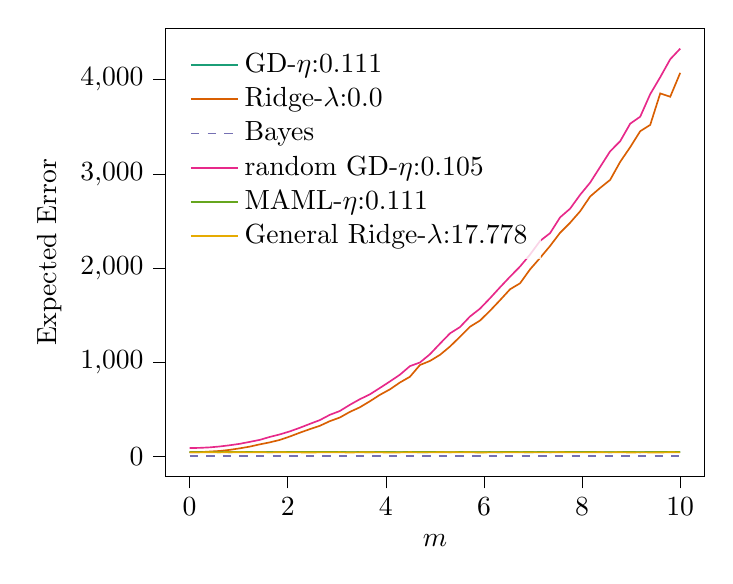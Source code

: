 % This file was created with tikzplotlib v0.10.1.
\begin{tikzpicture}

\definecolor{chocolate217952}{RGB}{217,95,2}
\definecolor{darkcyan27158119}{RGB}{27,158,119}
\definecolor{darkgray176}{RGB}{176,176,176}
\definecolor{deeppink23141138}{RGB}{231,41,138}
\definecolor{lightslategray117112179}{RGB}{117,112,179}
\definecolor{olivedrab10216630}{RGB}{102,166,30}
\definecolor{orange2301712}{RGB}{230,171,2}

\begin{axis}[
legend cell align={left},
legend style={
  fill opacity=0.8,
  draw opacity=1,
  text opacity=1,
  at={(0.03,0.97)},
  anchor=north west,
  draw=none
},
tick align=outside,
tick pos=left,
x grid style={darkgray176},
xlabel={\(\displaystyle m\)},
xmin=-0.5, xmax=10.5,
xtick style={color=black},
y grid style={darkgray176},
ylabel={Expected Error},
ymin=-215.452, ymax=4546.492,
ytick style={color=black}
]
\addplot [semithick, darkcyan27158119]
table {%
0 44.868
0.204 44.367
0.408 44.721
0.612 44.957
0.816 43.161
1.02 44.083
1.224 46.322
1.429 44.649
1.633 45.458
1.837 44.361
2.041 44.861
2.245 44.508
2.449 46.023
2.653 44.014
2.857 43.603
3.061 45.484
3.265 43.741
3.469 44.652
3.673 45.757
3.878 43.993
4.082 44.789
4.286 44.051
4.49 45.073
4.694 42.802
4.898 43.528
5.102 44.732
5.306 43.847
5.51 44.103
5.714 44.237
5.918 43.759
6.122 44.471
6.327 42.882
6.531 44.58
6.735 44.114
6.939 42.393
7.143 45.22
7.347 43.177
7.551 44.78
7.755 44.879
7.959 44.405
8.163 44.798
8.367 44.535
8.571 43.099
8.776 44.919
8.98 44.955
9.184 43.228
9.388 45.816
9.592 45.951
9.796 44.532
10 44.502
};
\addlegendentry{GD-$\eta$:0.111}
\addplot [semithick, chocolate217952]
table {%
0 41.555
0.204 43.431
0.408 49.938
0.612 56.342
0.816 67.928
1.02 83.997
1.224 102.235
1.429 126.325
1.633 147.673
1.837 173.388
2.041 209.635
2.245 250.093
2.449 287.687
2.653 323.243
2.857 372.772
3.061 411.255
3.265 471.055
3.469 519.907
3.673 583.817
3.878 652.388
4.082 710.396
4.286 783.342
4.49 844.271
4.694 969.089
4.898 1012.311
5.102 1076.851
5.306 1165.259
5.51 1268.853
5.714 1375.543
5.918 1441.102
6.122 1545.089
6.327 1657.758
6.531 1773.653
6.735 1837.257
6.939 1985.393
7.143 2106.608
7.347 2233.781
7.551 2374.122
7.755 2480.272
7.959 2601.711
8.163 2758.714
8.367 2850.195
8.571 2935.396
8.776 3127.341
8.98 3282.991
9.184 3452.559
9.388 3519.653
9.592 3853.809
9.796 3818.369
10 4072.856
};
\addlegendentry{Ridge-$\lambda$:0.0}
\addplot [semithick, lightslategray117112179, dashed]
table {%
0 1.0
0.204 1.0
0.408 1.0
0.612 1.0
0.816 1.0
1.02 1.0
1.224 1.0
1.429 1.0
1.633 1.0
1.837 1.0
2.041 1.0
2.245 1.0
2.449 1.0
2.653 1.0
2.857 1.0
3.061 1.0
3.265 1.0
3.469 1.0
3.673 1.0
3.878 1.0
4.082 1.0
4.286 1.0
4.49 1.0
4.694 1.0
4.898 1.0
5.102 1.0
5.306 1.0
5.51 1.0
5.714 1.0
5.918 1.0
6.122 1.0
6.327 1.0
6.531 1.0
6.735 1.0
6.939 1.0
7.143 1.0
7.347 1.0
7.551 1.0
7.755 1.0
7.959 1.0
8.163 1.0
8.367 1.0
8.571 1.0
8.776 1.0
8.98 1.0
9.184 1.0
9.388 1.0
9.592 1.0
9.796 1.0
10 1.0
};
\addlegendentry{Bayes}
\addplot [semithick, deeppink23141138]
table {%
0 87.206
0.204 89.116
0.408 94.417
0.612 103.833
0.816 116.689
1.02 132.072
1.224 152.626
1.429 173.89
1.633 205.302
1.837 231.942
2.041 264.068
2.245 302.164
2.449 343.662
2.653 383.816
2.857 439.926
3.061 480.578
3.265 546.181
3.469 605.734
3.673 657.278
3.878 725.422
4.082 794.242
4.286 866.274
4.49 957.24
4.694 995.982
4.898 1083.569
5.102 1195.592
5.306 1304.945
5.51 1372.123
5.714 1484.298
5.918 1567.646
6.122 1678.02
6.327 1794.825
6.531 1907.342
6.735 2015.557
6.939 2142.449
7.143 2287.192
7.347 2369.859
7.551 2537.546
7.755 2629.839
7.959 2776.853
8.163 2906.171
8.367 3072.595
8.571 3239.136
8.776 3346.292
8.98 3532.65
9.184 3606.774
9.388 3846.157
9.592 4026.3
9.796 4216.943
10 4330.04
};
\addlegendentry{random GD-$\eta$:0.105}
\addplot [semithick, olivedrab10216630]
table {%
0 44.244
0.204 43.569
0.408 44.098
0.612 43.173
0.816 45.3
1.02 43.885
1.224 46.308
1.429 44.875
1.633 42.793
1.837 44.629
2.041 45.191
2.245 45.3
2.449 45.138
2.653 45.244
2.857 45.182
3.061 44.406
3.265 44.078
3.469 44.126
3.673 42.596
3.878 44.944
4.082 43.974
4.286 43.738
4.49 45.902
4.694 46.255
4.898 45.429
5.102 45.323
5.306 43.035
5.51 45.458
5.714 44.382
5.918 42.99
6.122 44.045
6.327 44.362
6.531 45.25
6.735 44.183
6.939 44.796
7.143 43.612
7.347 43.634
7.551 44.183
7.755 45.151
7.959 44.173
8.163 44.748
8.367 44.342
8.571 44.2
8.776 43.953
8.98 45.122
9.184 43.697
9.388 43.639
9.592 46.124
9.796 44.847
10 45.35
};
\addlegendentry{MAML-$\eta$:0.111}
\addplot [semithick, orange2301712]
table {%
0 41.721
0.204 41.603
0.408 41.965
0.612 41.248
0.816 42.335
1.02 42.407
1.224 41.177
1.429 42.939
1.633 41.072
1.837 42.909
2.041 41.127
2.245 40.842
2.449 40.247
2.653 41.023
2.857 41.25
3.061 41.804
3.265 39.793
3.469 41.834
3.673 42.338
3.878 40.95
4.082 40.329
4.286 40.72
4.49 41.942
4.694 40.847
4.898 41.641
5.102 41.766
5.306 42.565
5.51 41.565
5.714 41.986
5.918 39.297
6.122 41.371
6.327 41.443
6.531 41.308
6.735 41.046
6.939 41.459
7.143 41.326
7.347 41.303
7.551 42.149
7.755 41.115
7.959 40.816
8.163 41.235
8.367 41.985
8.571 41.193
8.776 42.411
8.98 39.655
9.184 41.502
9.388 40.468
9.592 39.711
9.796 42.392
10 40.967
};
\addlegendentry{General Ridge-$\lambda$:17.778}
\end{axis}

\end{tikzpicture}
